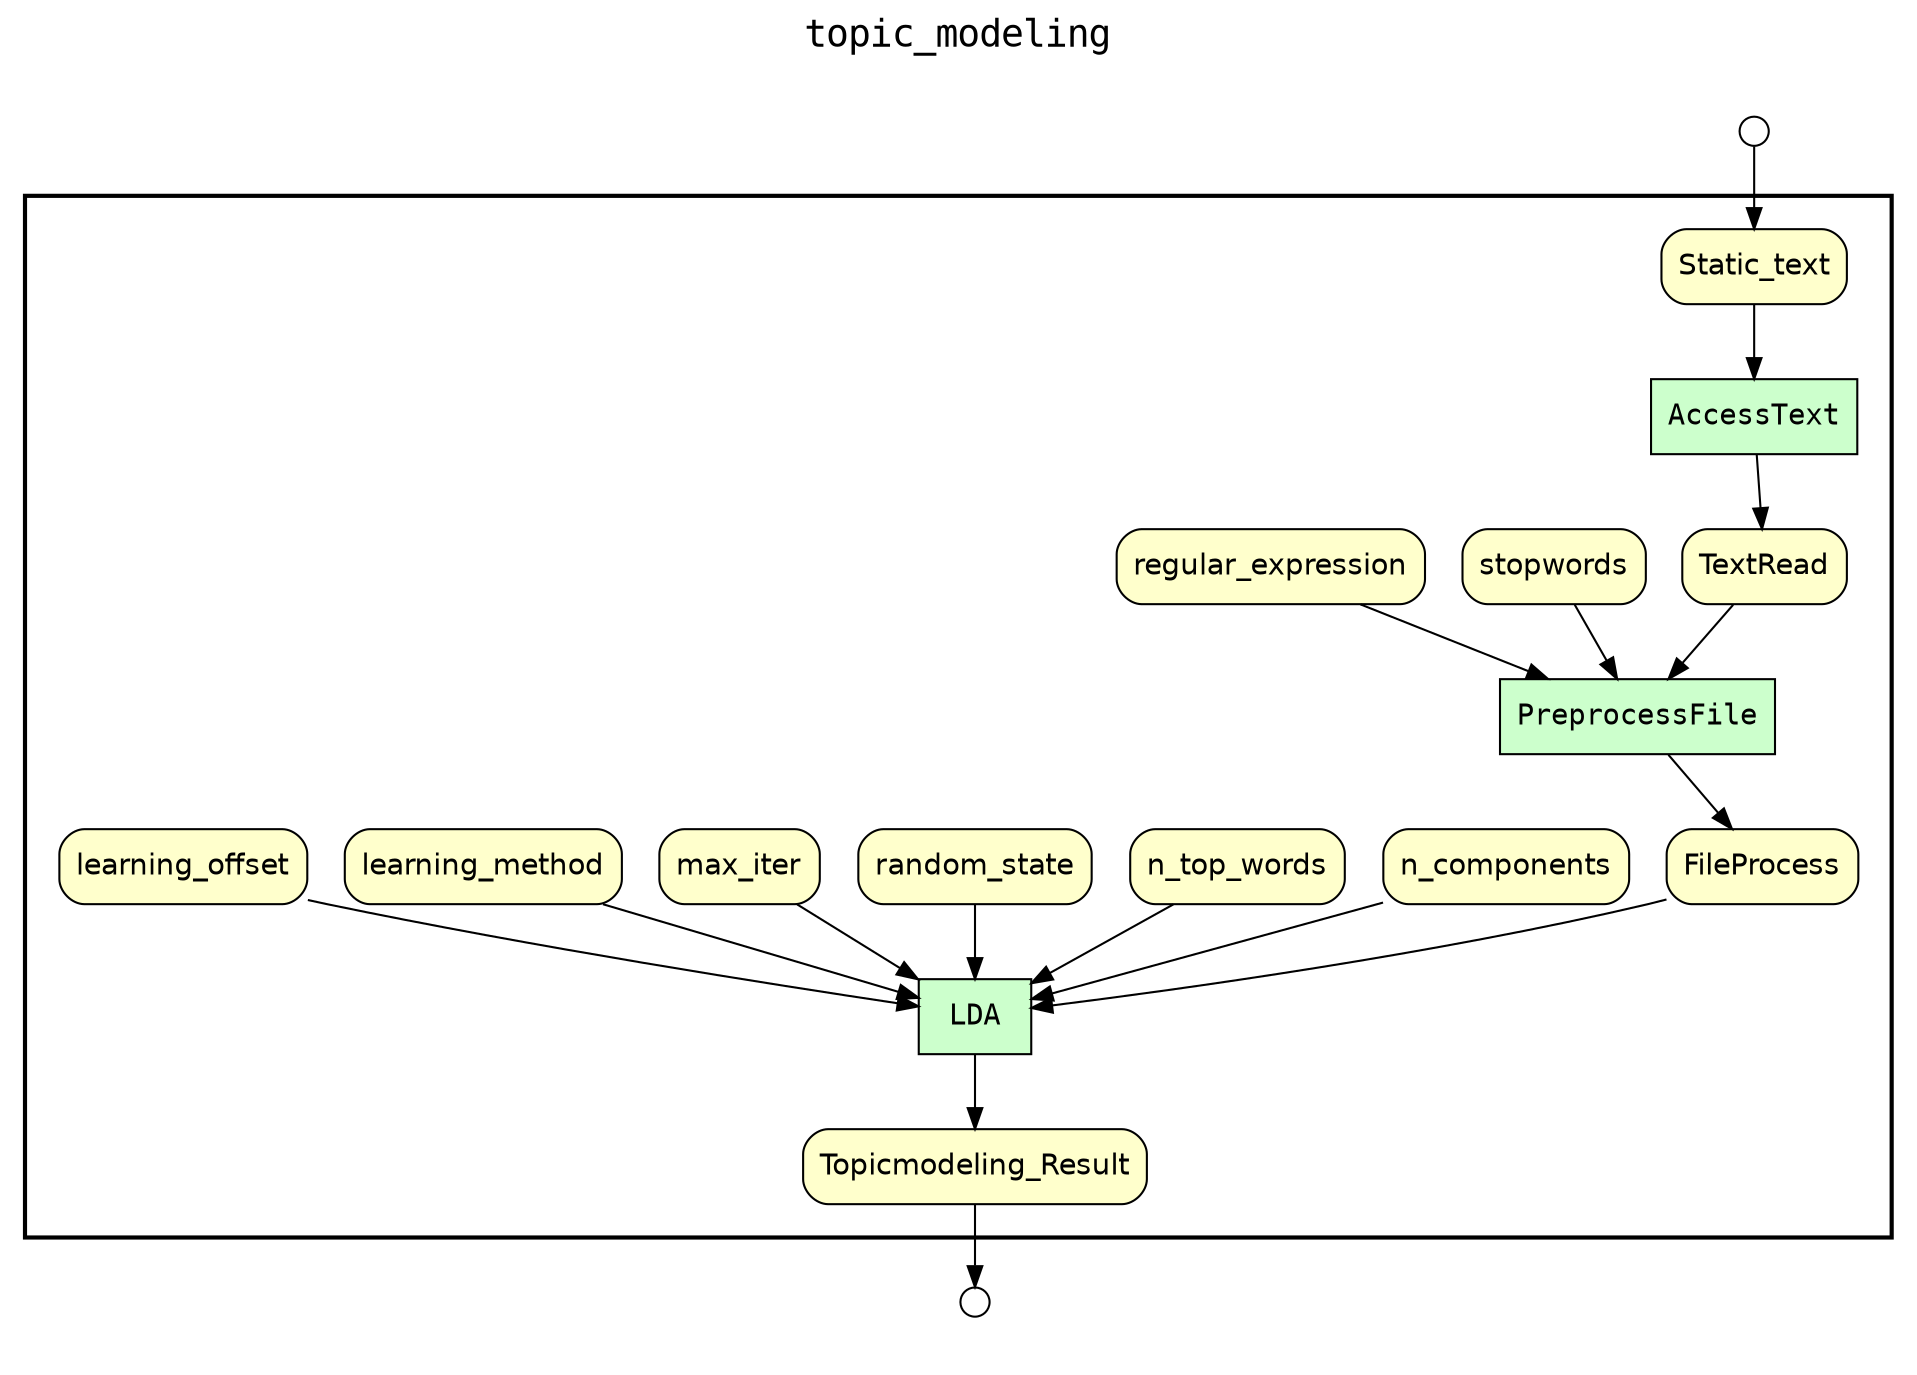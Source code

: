
digraph yw_data_view {
rankdir=TB
fontname=Courier; fontsize=18; labelloc=t
label="topic_modeling"
subgraph cluster_workflow { label=""; color=black; penwidth=2
subgraph cluster_workflow_inner { label=""; color=white
node[shape=box style="filled" fillcolor="#CCFFCC" peripheries=1 fontname=Courier]
PreprocessFile
AccessText
LDA
node[shape=box style="filled" fillcolor="#CCFFCC" peripheries=1 fontname=Courier]
LDA
node[shape=box style="rounded,filled" fillcolor="#FFFFCC" peripheries=1 fontname=Helvetica]
Static_text
TextRead
stopwords
regular_expression
FileProcess
n_components
n_top_words
random_state
max_iter
learning_method
learning_offset
Topicmodeling_Result
node[shape=box style="rounded,filled" fillcolor="#FFFFFF" peripheries=1 fontname=Helvetica]
}}
subgraph cluster_inflows { label=""; color=white; penwidth=2
subgraph cluster_inflows_inner { label=""; color=white
node[shape=circle fillcolor="#FFFFFF" peripheries=1 width=0.2]
Static_text_inflow [label=""]
}}
subgraph cluster_outflows { label=""; color=white; penwidth=2
subgraph cluster_outflows_inner { label=""; color=white
node[shape=circle fillcolor="#FFFFFF" peripheries=1 width=0.2]
Topicmodeling_Result_outflow [label=""]
}}
FileProcess -> LDA
Static_text -> AccessText
learning_offset -> LDA
n_components -> LDA
n_top_words -> LDA
TextRead -> PreprocessFile
random_state -> LDA
stopwords -> PreprocessFile
max_iter -> LDA
regular_expression -> PreprocessFile
learning_method -> LDA
AccessText -> TextRead
PreprocessFile -> FileProcess
LDA -> Topicmodeling_Result
Static_text_inflow -> Static_text
Topicmodeling_Result -> Topicmodeling_Result_outflow
}

